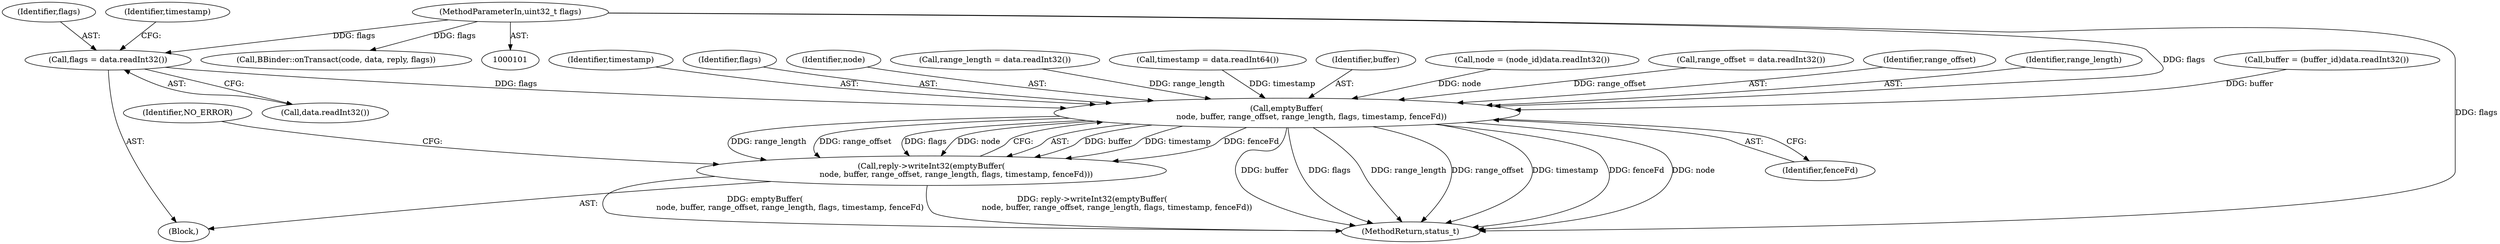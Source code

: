 digraph "0_Android_295c883fe3105b19bcd0f9e07d54c6b589fc5bff@API" {
"1001147" [label="(Call,flags = data.readInt32())"];
"1000105" [label="(MethodParameterIn,uint32_t flags)"];
"1001161" [label="(Call,emptyBuffer(\n                    node, buffer, range_offset, range_length, flags, timestamp, fenceFd))"];
"1001160" [label="(Call,reply->writeInt32(emptyBuffer(\n                    node, buffer, range_offset, range_length, flags, timestamp, fenceFd)))"];
"1001133" [label="(Call,buffer = (buffer_id)data.readInt32())"];
"1001148" [label="(Identifier,flags)"];
"1001214" [label="(MethodReturn,status_t)"];
"1001167" [label="(Identifier,timestamp)"];
"1001166" [label="(Identifier,flags)"];
"1001162" [label="(Identifier,node)"];
"1001143" [label="(Call,range_length = data.readInt32())"];
"1001168" [label="(Identifier,fenceFd)"];
"1001209" [label="(Call,BBinder::onTransact(code, data, reply, flags))"];
"1001151" [label="(Call,timestamp = data.readInt64())"];
"1001170" [label="(Identifier,NO_ERROR)"];
"1001163" [label="(Identifier,buffer)"];
"1001121" [label="(Block,)"];
"1001149" [label="(Call,data.readInt32())"];
"1001161" [label="(Call,emptyBuffer(\n                    node, buffer, range_offset, range_length, flags, timestamp, fenceFd))"];
"1001127" [label="(Call,node = (node_id)data.readInt32())"];
"1001147" [label="(Call,flags = data.readInt32())"];
"1001139" [label="(Call,range_offset = data.readInt32())"];
"1001164" [label="(Identifier,range_offset)"];
"1001165" [label="(Identifier,range_length)"];
"1000105" [label="(MethodParameterIn,uint32_t flags)"];
"1001160" [label="(Call,reply->writeInt32(emptyBuffer(\n                    node, buffer, range_offset, range_length, flags, timestamp, fenceFd)))"];
"1001152" [label="(Identifier,timestamp)"];
"1001147" -> "1001121"  [label="AST: "];
"1001147" -> "1001149"  [label="CFG: "];
"1001148" -> "1001147"  [label="AST: "];
"1001149" -> "1001147"  [label="AST: "];
"1001152" -> "1001147"  [label="CFG: "];
"1000105" -> "1001147"  [label="DDG: flags"];
"1001147" -> "1001161"  [label="DDG: flags"];
"1000105" -> "1000101"  [label="AST: "];
"1000105" -> "1001214"  [label="DDG: flags"];
"1000105" -> "1001161"  [label="DDG: flags"];
"1000105" -> "1001209"  [label="DDG: flags"];
"1001161" -> "1001160"  [label="AST: "];
"1001161" -> "1001168"  [label="CFG: "];
"1001162" -> "1001161"  [label="AST: "];
"1001163" -> "1001161"  [label="AST: "];
"1001164" -> "1001161"  [label="AST: "];
"1001165" -> "1001161"  [label="AST: "];
"1001166" -> "1001161"  [label="AST: "];
"1001167" -> "1001161"  [label="AST: "];
"1001168" -> "1001161"  [label="AST: "];
"1001160" -> "1001161"  [label="CFG: "];
"1001161" -> "1001214"  [label="DDG: buffer"];
"1001161" -> "1001214"  [label="DDG: flags"];
"1001161" -> "1001214"  [label="DDG: range_length"];
"1001161" -> "1001214"  [label="DDG: range_offset"];
"1001161" -> "1001214"  [label="DDG: timestamp"];
"1001161" -> "1001214"  [label="DDG: fenceFd"];
"1001161" -> "1001214"  [label="DDG: node"];
"1001161" -> "1001160"  [label="DDG: buffer"];
"1001161" -> "1001160"  [label="DDG: timestamp"];
"1001161" -> "1001160"  [label="DDG: fenceFd"];
"1001161" -> "1001160"  [label="DDG: range_length"];
"1001161" -> "1001160"  [label="DDG: range_offset"];
"1001161" -> "1001160"  [label="DDG: flags"];
"1001161" -> "1001160"  [label="DDG: node"];
"1001127" -> "1001161"  [label="DDG: node"];
"1001133" -> "1001161"  [label="DDG: buffer"];
"1001139" -> "1001161"  [label="DDG: range_offset"];
"1001143" -> "1001161"  [label="DDG: range_length"];
"1001151" -> "1001161"  [label="DDG: timestamp"];
"1001160" -> "1001121"  [label="AST: "];
"1001170" -> "1001160"  [label="CFG: "];
"1001160" -> "1001214"  [label="DDG: reply->writeInt32(emptyBuffer(\n                    node, buffer, range_offset, range_length, flags, timestamp, fenceFd))"];
"1001160" -> "1001214"  [label="DDG: emptyBuffer(\n                    node, buffer, range_offset, range_length, flags, timestamp, fenceFd)"];
}
